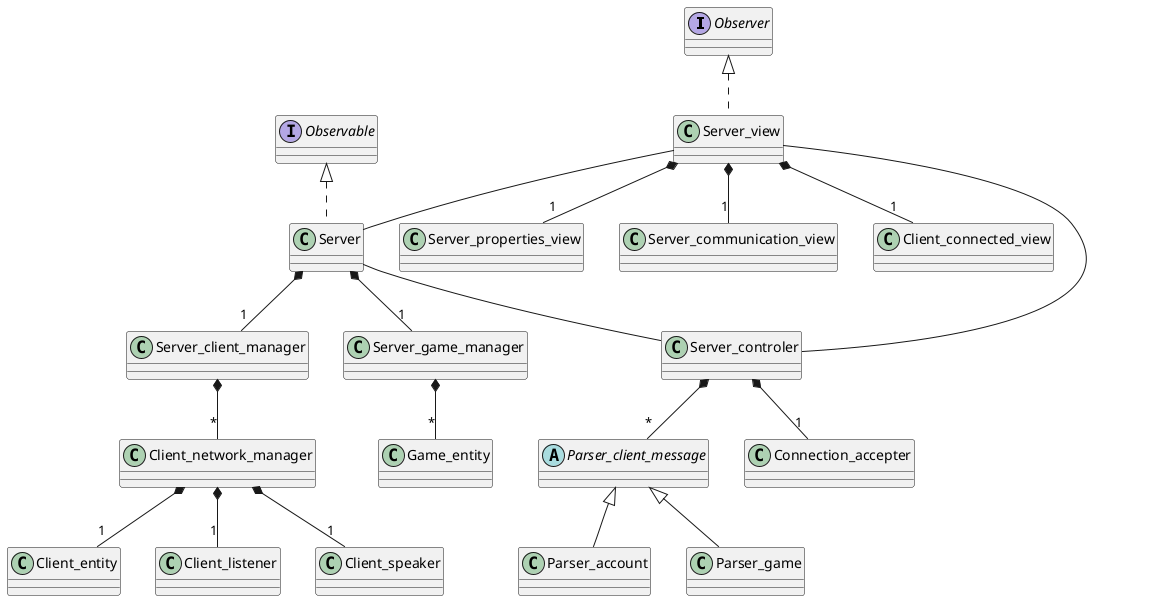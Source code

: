 @startuml

interface Observer {

}

interface Observable {

}

class Client_entity {

}

class Client_listener {

}

class Client_speaker {

}

class Client_network_manager {

}

class Game_entity {

}

class Server_client_manager {

}

class Server_game_manager {

}

class Server {

}

Observable <|.. Server
Server *-- "1" Server_game_manager
Server *-- "1" Server_client_manager

Server_game_manager *-- "*" Game_entity
Server_client_manager *-- "*" Client_network_manager

Client_network_manager *-- "1" Client_listener
Client_network_manager *-- "1" Client_speaker
Client_network_manager *-- "1" Client_entity

class Server_controler {

}

abstract class Parser_client_message {

}

class Parser_game {

}

class Parser_account {

}

class Connection_accepter {

}

Parser_client_message <|-- Parser_game
Parser_client_message <|-- Parser_account

Server_controler *-- "1" Connection_accepter
Server_controler *-- "*" Parser_client_message

class Server_view {

}

class Server_properties_view {

}

class Server_communication_view {

}

class Client_connected_view {

}

Observer <|.. Server_view
Server_view *-- "1" Server_properties_view
Server_view *-- "1" Server_communication_view
Server_view *-- "1" Client_connected_view

Server -- Server_controler
Server_controler -- Server_view
Server_view -- Server

@enduml
